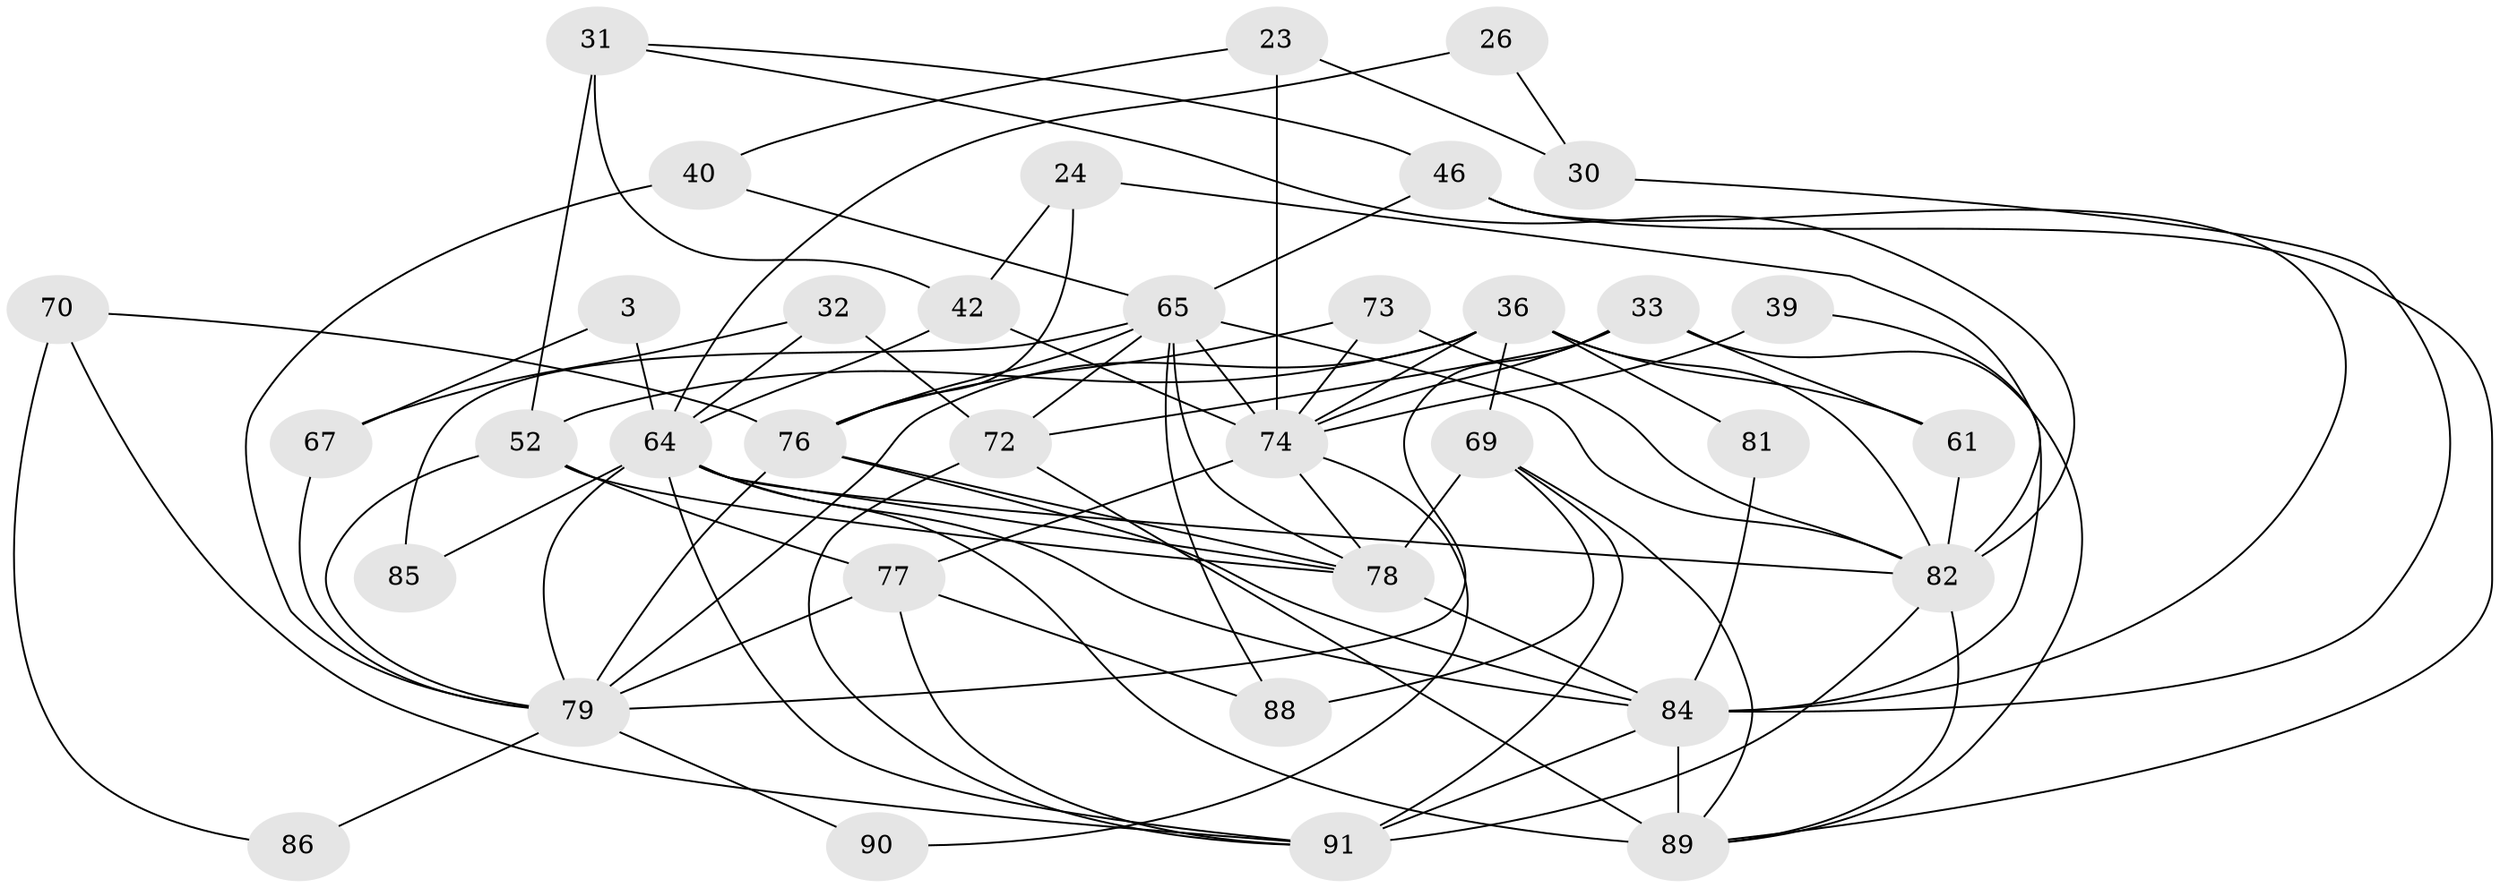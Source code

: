 // original degree distribution, {4: 0.2857142857142857, 2: 0.13186813186813187, 6: 0.12087912087912088, 8: 0.02197802197802198, 3: 0.2857142857142857, 5: 0.12087912087912088, 7: 0.03296703296703297}
// Generated by graph-tools (version 1.1) at 2025/53/03/04/25 21:53:08]
// undirected, 36 vertices, 87 edges
graph export_dot {
graph [start="1"]
  node [color=gray90,style=filled];
  3;
  23;
  24;
  26;
  30 [super="+12"];
  31 [super="+18"];
  32 [super="+1"];
  33;
  36 [super="+4+29"];
  39;
  40;
  42;
  46;
  52 [super="+17"];
  61;
  64 [super="+10+28"];
  65 [super="+44"];
  67;
  69 [super="+35"];
  70;
  72 [super="+63+68"];
  73 [super="+71+43"];
  74 [super="+2+14+11+56"];
  76 [super="+34+75"];
  77 [super="+13"];
  78 [super="+57+49"];
  79 [super="+59+51+60"];
  81 [super="+21"];
  82 [super="+58+80"];
  84 [super="+48+27+55"];
  85;
  86;
  88;
  89 [super="+66"];
  90;
  91 [super="+19+83+87"];
  3 -- 67;
  3 -- 64;
  23 -- 40;
  23 -- 30 [weight=2];
  23 -- 74 [weight=3];
  24 -- 42;
  24 -- 82;
  24 -- 76 [weight=2];
  26 -- 30;
  26 -- 64;
  30 -- 84;
  31 -- 52 [weight=3];
  31 -- 46 [weight=2];
  31 -- 42;
  31 -- 82;
  32 -- 67 [weight=2];
  32 -- 64;
  32 -- 72;
  33 -- 74 [weight=2];
  33 -- 61;
  33 -- 79;
  33 -- 89;
  33 -- 72;
  36 -- 81 [weight=3];
  36 -- 61;
  36 -- 74 [weight=2];
  36 -- 82;
  36 -- 69;
  36 -- 52;
  36 -- 79 [weight=3];
  39 -- 74 [weight=2];
  39 -- 84;
  40 -- 65;
  40 -- 79;
  42 -- 74;
  42 -- 64;
  46 -- 65 [weight=2];
  46 -- 84;
  46 -- 89;
  52 -- 77 [weight=2];
  52 -- 78;
  52 -- 79;
  61 -- 82;
  64 -- 82 [weight=3];
  64 -- 85;
  64 -- 89 [weight=2];
  64 -- 78 [weight=3];
  64 -- 79 [weight=2];
  64 -- 84;
  64 -- 91;
  65 -- 82 [weight=2];
  65 -- 74;
  65 -- 76;
  65 -- 78;
  65 -- 85;
  65 -- 88;
  65 -- 72;
  67 -- 79;
  69 -- 88;
  69 -- 91;
  69 -- 78 [weight=2];
  69 -- 89;
  70 -- 86;
  70 -- 91 [weight=2];
  70 -- 76;
  72 -- 91;
  72 -- 89;
  73 -- 82 [weight=2];
  73 -- 74 [weight=2];
  73 -- 76 [weight=2];
  74 -- 77;
  74 -- 90;
  74 -- 78;
  76 -- 79 [weight=5];
  76 -- 78 [weight=2];
  76 -- 84 [weight=3];
  77 -- 88;
  77 -- 79;
  77 -- 91;
  78 -- 84;
  79 -- 86;
  79 -- 90;
  81 -- 84;
  82 -- 91;
  82 -- 89;
  84 -- 91 [weight=3];
  84 -- 89 [weight=2];
}
